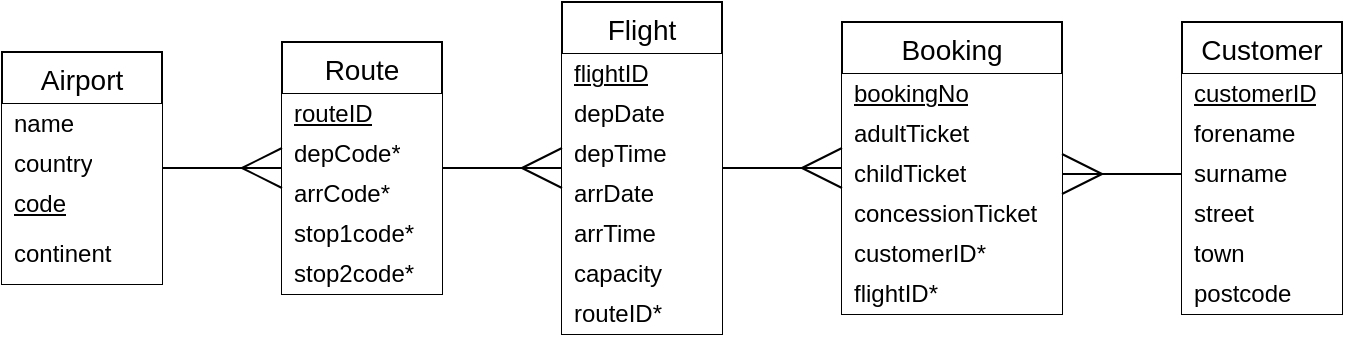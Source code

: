 <mxfile version="23.0.2" type="device">
  <diagram name="Page-1" id="Q7zGEM8cMa9GbJ4rTJJM">
    <mxGraphModel dx="989" dy="582" grid="1" gridSize="10" guides="1" tooltips="1" connect="1" arrows="1" fold="1" page="1" pageScale="1" pageWidth="827" pageHeight="1169" math="0" shadow="0">
      <root>
        <mxCell id="0" />
        <mxCell id="1" parent="0" />
        <mxCell id="0O1o3yFjJHdJxX9IdDzH-36" style="rounded=0;orthogonalLoop=1;jettySize=auto;html=1;exitX=1;exitY=0.5;exitDx=0;exitDy=0;entryX=0;entryY=0.5;entryDx=0;entryDy=0;endArrow=none;endFill=0;verticalAlign=middle;" parent="1" source="0O1o3yFjJHdJxX9IdDzH-1" target="0O1o3yFjJHdJxX9IdDzH-6" edge="1">
          <mxGeometry relative="1" as="geometry" />
        </mxCell>
        <mxCell id="0O1o3yFjJHdJxX9IdDzH-1" value="Airport" style="swimlane;fontStyle=0;childLayout=stackLayout;horizontal=1;startSize=26;horizontalStack=0;resizeParent=1;resizeParentMax=0;resizeLast=0;collapsible=1;marginBottom=0;align=center;fontSize=14;verticalAlign=middle;" parent="1" vertex="1">
          <mxGeometry x="60" y="415" width="80" height="116" as="geometry" />
        </mxCell>
        <mxCell id="0O1o3yFjJHdJxX9IdDzH-2" value="name" style="text;strokeColor=none;fillColor=default;spacingLeft=4;spacingRight=4;overflow=hidden;rotatable=0;points=[[0,0.5],[1,0.5]];portConstraint=eastwest;fontSize=12;whiteSpace=wrap;html=1;verticalAlign=middle;" parent="0O1o3yFjJHdJxX9IdDzH-1" vertex="1">
          <mxGeometry y="26" width="80" height="20" as="geometry" />
        </mxCell>
        <mxCell id="0O1o3yFjJHdJxX9IdDzH-3" value="country" style="text;strokeColor=none;fillColor=default;spacingLeft=4;spacingRight=4;overflow=hidden;rotatable=0;points=[[0,0.5],[1,0.5]];portConstraint=eastwest;fontSize=12;whiteSpace=wrap;html=1;verticalAlign=middle;" parent="0O1o3yFjJHdJxX9IdDzH-1" vertex="1">
          <mxGeometry y="46" width="80" height="20" as="geometry" />
        </mxCell>
        <mxCell id="0O1o3yFjJHdJxX9IdDzH-4" value="&lt;u&gt;code&lt;/u&gt;" style="text;strokeColor=none;fillColor=default;spacingLeft=4;spacingRight=4;overflow=hidden;rotatable=0;points=[[0,0.5],[1,0.5]];portConstraint=eastwest;fontSize=12;whiteSpace=wrap;html=1;verticalAlign=middle;" parent="0O1o3yFjJHdJxX9IdDzH-1" vertex="1">
          <mxGeometry y="66" width="80" height="20" as="geometry" />
        </mxCell>
        <mxCell id="0O1o3yFjJHdJxX9IdDzH-5" value="continent" style="text;strokeColor=none;fillColor=default;spacingLeft=4;spacingRight=4;overflow=hidden;rotatable=0;points=[[0,0.5],[1,0.5]];portConstraint=eastwest;fontSize=12;whiteSpace=wrap;html=1;verticalAlign=middle;" parent="0O1o3yFjJHdJxX9IdDzH-1" vertex="1">
          <mxGeometry y="86" width="80" height="30" as="geometry" />
        </mxCell>
        <mxCell id="0O1o3yFjJHdJxX9IdDzH-37" style="edgeStyle=none;shape=connector;rounded=0;orthogonalLoop=1;jettySize=auto;html=1;exitX=1;exitY=0.5;exitDx=0;exitDy=0;entryX=0;entryY=0.5;entryDx=0;entryDy=0;labelBackgroundColor=default;strokeColor=default;align=center;verticalAlign=middle;fontFamily=Helvetica;fontSize=11;fontColor=default;endArrow=none;endFill=0;" parent="1" source="0O1o3yFjJHdJxX9IdDzH-6" target="0O1o3yFjJHdJxX9IdDzH-24" edge="1">
          <mxGeometry relative="1" as="geometry" />
        </mxCell>
        <mxCell id="0O1o3yFjJHdJxX9IdDzH-6" value="Route" style="swimlane;fontStyle=0;childLayout=stackLayout;horizontal=1;startSize=26;horizontalStack=0;resizeParent=1;resizeParentMax=0;resizeLast=0;collapsible=1;marginBottom=0;align=center;fontSize=14;verticalAlign=middle;" parent="1" vertex="1">
          <mxGeometry x="200" y="410" width="80" height="126" as="geometry" />
        </mxCell>
        <mxCell id="0O1o3yFjJHdJxX9IdDzH-7" value="&lt;u&gt;routeID&lt;/u&gt;" style="text;strokeColor=none;fillColor=default;spacingLeft=4;spacingRight=4;overflow=hidden;rotatable=0;points=[[0,0.5],[1,0.5]];portConstraint=eastwest;fontSize=12;whiteSpace=wrap;html=1;verticalAlign=middle;" parent="0O1o3yFjJHdJxX9IdDzH-6" vertex="1">
          <mxGeometry y="26" width="80" height="20" as="geometry" />
        </mxCell>
        <mxCell id="0O1o3yFjJHdJxX9IdDzH-8" value="depCode*" style="text;spacingLeft=4;spacingRight=4;overflow=hidden;rotatable=0;points=[[0,0.5],[1,0.5]];portConstraint=eastwest;fontSize=12;whiteSpace=wrap;html=1;fillColor=default;verticalAlign=middle;" parent="0O1o3yFjJHdJxX9IdDzH-6" vertex="1">
          <mxGeometry y="46" width="80" height="20" as="geometry" />
        </mxCell>
        <mxCell id="0O1o3yFjJHdJxX9IdDzH-9" value="arrCode*" style="text;spacingLeft=4;spacingRight=4;overflow=hidden;rotatable=0;points=[[0,0.5],[1,0.5]];portConstraint=eastwest;fontSize=12;whiteSpace=wrap;html=1;fillColor=default;verticalAlign=middle;" parent="0O1o3yFjJHdJxX9IdDzH-6" vertex="1">
          <mxGeometry y="66" width="80" height="20" as="geometry" />
        </mxCell>
        <mxCell id="0O1o3yFjJHdJxX9IdDzH-10" value="stop1code*" style="text;strokeColor=none;fillColor=default;spacingLeft=4;spacingRight=4;overflow=hidden;rotatable=0;points=[[0,0.5],[1,0.5]];portConstraint=eastwest;fontSize=12;whiteSpace=wrap;html=1;verticalAlign=middle;" parent="0O1o3yFjJHdJxX9IdDzH-6" vertex="1">
          <mxGeometry y="86" width="80" height="20" as="geometry" />
        </mxCell>
        <mxCell id="0O1o3yFjJHdJxX9IdDzH-11" value="stop2code*" style="text;strokeColor=none;fillColor=default;spacingLeft=4;spacingRight=4;overflow=hidden;rotatable=0;points=[[0,0.5],[1,0.5]];portConstraint=eastwest;fontSize=12;whiteSpace=wrap;html=1;verticalAlign=middle;" parent="0O1o3yFjJHdJxX9IdDzH-6" vertex="1">
          <mxGeometry y="106" width="80" height="20" as="geometry" />
        </mxCell>
        <mxCell id="0O1o3yFjJHdJxX9IdDzH-12" value="Customer" style="swimlane;fontStyle=0;childLayout=stackLayout;horizontal=1;startSize=26;horizontalStack=0;resizeParent=1;resizeParentMax=0;resizeLast=0;collapsible=1;marginBottom=0;align=center;fontSize=14;verticalAlign=middle;" parent="1" vertex="1">
          <mxGeometry x="650" y="400" width="80" height="146" as="geometry" />
        </mxCell>
        <mxCell id="0O1o3yFjJHdJxX9IdDzH-13" value="&lt;u&gt;customerID&lt;/u&gt;" style="text;strokeColor=none;fillColor=default;spacingLeft=4;spacingRight=4;overflow=hidden;rotatable=0;points=[[0,0.5],[1,0.5]];portConstraint=eastwest;fontSize=12;whiteSpace=wrap;html=1;verticalAlign=middle;" parent="0O1o3yFjJHdJxX9IdDzH-12" vertex="1">
          <mxGeometry y="26" width="80" height="20" as="geometry" />
        </mxCell>
        <mxCell id="0O1o3yFjJHdJxX9IdDzH-14" value="forename" style="text;spacingLeft=4;spacingRight=4;overflow=hidden;rotatable=0;points=[[0,0.5],[1,0.5]];portConstraint=eastwest;fontSize=12;whiteSpace=wrap;html=1;fillColor=default;verticalAlign=middle;" parent="0O1o3yFjJHdJxX9IdDzH-12" vertex="1">
          <mxGeometry y="46" width="80" height="20" as="geometry" />
        </mxCell>
        <mxCell id="0O1o3yFjJHdJxX9IdDzH-15" value="surname" style="text;spacingLeft=4;spacingRight=4;overflow=hidden;rotatable=0;points=[[0,0.5],[1,0.5]];portConstraint=eastwest;fontSize=12;whiteSpace=wrap;html=1;fillColor=default;verticalAlign=middle;" parent="0O1o3yFjJHdJxX9IdDzH-12" vertex="1">
          <mxGeometry y="66" width="80" height="20" as="geometry" />
        </mxCell>
        <mxCell id="0O1o3yFjJHdJxX9IdDzH-16" value="street" style="text;strokeColor=none;fillColor=default;spacingLeft=4;spacingRight=4;overflow=hidden;rotatable=0;points=[[0,0.5],[1,0.5]];portConstraint=eastwest;fontSize=12;whiteSpace=wrap;html=1;verticalAlign=middle;" parent="0O1o3yFjJHdJxX9IdDzH-12" vertex="1">
          <mxGeometry y="86" width="80" height="20" as="geometry" />
        </mxCell>
        <mxCell id="0O1o3yFjJHdJxX9IdDzH-17" value="town" style="text;strokeColor=none;fillColor=default;spacingLeft=4;spacingRight=4;overflow=hidden;rotatable=0;points=[[0,0.5],[1,0.5]];portConstraint=eastwest;fontSize=12;whiteSpace=wrap;html=1;verticalAlign=middle;" parent="0O1o3yFjJHdJxX9IdDzH-12" vertex="1">
          <mxGeometry y="106" width="80" height="20" as="geometry" />
        </mxCell>
        <mxCell id="0O1o3yFjJHdJxX9IdDzH-34" value="postcode" style="text;strokeColor=none;fillColor=default;spacingLeft=4;spacingRight=4;overflow=hidden;rotatable=0;points=[[0,0.5],[1,0.5]];portConstraint=eastwest;fontSize=12;whiteSpace=wrap;html=1;verticalAlign=middle;" parent="0O1o3yFjJHdJxX9IdDzH-12" vertex="1">
          <mxGeometry y="126" width="80" height="20" as="geometry" />
        </mxCell>
        <mxCell id="0O1o3yFjJHdJxX9IdDzH-18" value="Booking" style="swimlane;fontStyle=0;childLayout=stackLayout;horizontal=1;startSize=26;horizontalStack=0;resizeParent=1;resizeParentMax=0;resizeLast=0;collapsible=1;marginBottom=0;align=center;fontSize=14;verticalAlign=middle;" parent="1" vertex="1">
          <mxGeometry x="480" y="400" width="110" height="146" as="geometry" />
        </mxCell>
        <mxCell id="0O1o3yFjJHdJxX9IdDzH-19" value="&lt;u&gt;bookingNo&lt;/u&gt;" style="text;strokeColor=none;fillColor=default;spacingLeft=4;spacingRight=4;overflow=hidden;rotatable=0;points=[[0,0.5],[1,0.5]];portConstraint=eastwest;fontSize=12;whiteSpace=wrap;html=1;verticalAlign=middle;" parent="0O1o3yFjJHdJxX9IdDzH-18" vertex="1">
          <mxGeometry y="26" width="110" height="20" as="geometry" />
        </mxCell>
        <mxCell id="0O1o3yFjJHdJxX9IdDzH-20" value="adultTicket" style="text;spacingLeft=4;spacingRight=4;overflow=hidden;rotatable=0;points=[[0,0.5],[1,0.5]];portConstraint=eastwest;fontSize=12;whiteSpace=wrap;html=1;fillColor=default;verticalAlign=middle;" parent="0O1o3yFjJHdJxX9IdDzH-18" vertex="1">
          <mxGeometry y="46" width="110" height="20" as="geometry" />
        </mxCell>
        <mxCell id="0O1o3yFjJHdJxX9IdDzH-21" value="childTicket" style="text;spacingLeft=4;spacingRight=4;overflow=hidden;rotatable=0;points=[[0,0.5],[1,0.5]];portConstraint=eastwest;fontSize=12;whiteSpace=wrap;html=1;fillColor=default;verticalAlign=middle;" parent="0O1o3yFjJHdJxX9IdDzH-18" vertex="1">
          <mxGeometry y="66" width="110" height="20" as="geometry" />
        </mxCell>
        <mxCell id="0O1o3yFjJHdJxX9IdDzH-22" value="concessionTicket" style="text;strokeColor=none;fillColor=default;spacingLeft=4;spacingRight=4;overflow=hidden;rotatable=0;points=[[0,0.5],[1,0.5]];portConstraint=eastwest;fontSize=12;whiteSpace=wrap;html=1;verticalAlign=middle;" parent="0O1o3yFjJHdJxX9IdDzH-18" vertex="1">
          <mxGeometry y="86" width="110" height="20" as="geometry" />
        </mxCell>
        <mxCell id="0O1o3yFjJHdJxX9IdDzH-32" value="customerID*" style="text;strokeColor=none;fillColor=default;spacingLeft=4;spacingRight=4;overflow=hidden;rotatable=0;points=[[0,0.5],[1,0.5]];portConstraint=eastwest;fontSize=12;whiteSpace=wrap;html=1;verticalAlign=middle;" parent="0O1o3yFjJHdJxX9IdDzH-18" vertex="1">
          <mxGeometry y="106" width="110" height="20" as="geometry" />
        </mxCell>
        <mxCell id="0O1o3yFjJHdJxX9IdDzH-23" value="flightID*" style="text;strokeColor=none;fillColor=default;spacingLeft=4;spacingRight=4;overflow=hidden;rotatable=0;points=[[0,0.5],[1,0.5]];portConstraint=eastwest;fontSize=12;whiteSpace=wrap;html=1;verticalAlign=middle;" parent="0O1o3yFjJHdJxX9IdDzH-18" vertex="1">
          <mxGeometry y="126" width="110" height="20" as="geometry" />
        </mxCell>
        <mxCell id="0O1o3yFjJHdJxX9IdDzH-38" style="edgeStyle=none;shape=connector;rounded=0;orthogonalLoop=1;jettySize=auto;html=1;exitX=1;exitY=0.5;exitDx=0;exitDy=0;entryX=0;entryY=0.5;entryDx=0;entryDy=0;labelBackgroundColor=default;strokeColor=default;align=center;verticalAlign=middle;fontFamily=Helvetica;fontSize=11;fontColor=default;endArrow=none;endFill=0;" parent="1" source="0O1o3yFjJHdJxX9IdDzH-24" target="0O1o3yFjJHdJxX9IdDzH-18" edge="1">
          <mxGeometry relative="1" as="geometry" />
        </mxCell>
        <mxCell id="0O1o3yFjJHdJxX9IdDzH-24" value="Flight" style="swimlane;fontStyle=0;childLayout=stackLayout;horizontal=1;startSize=26;horizontalStack=0;resizeParent=1;resizeParentMax=0;resizeLast=0;collapsible=1;marginBottom=0;align=center;fontSize=14;verticalAlign=middle;" parent="1" vertex="1">
          <mxGeometry x="340" y="390" width="80" height="166" as="geometry" />
        </mxCell>
        <mxCell id="0O1o3yFjJHdJxX9IdDzH-25" value="&lt;u&gt;flightID&lt;/u&gt;" style="text;strokeColor=none;fillColor=default;spacingLeft=4;spacingRight=4;overflow=hidden;rotatable=0;points=[[0,0.5],[1,0.5]];portConstraint=eastwest;fontSize=12;whiteSpace=wrap;html=1;verticalAlign=middle;" parent="0O1o3yFjJHdJxX9IdDzH-24" vertex="1">
          <mxGeometry y="26" width="80" height="20" as="geometry" />
        </mxCell>
        <mxCell id="0O1o3yFjJHdJxX9IdDzH-26" value="depDate" style="text;spacingLeft=4;spacingRight=4;overflow=hidden;rotatable=0;points=[[0,0.5],[1,0.5]];portConstraint=eastwest;fontSize=12;whiteSpace=wrap;html=1;fillColor=default;verticalAlign=middle;" parent="0O1o3yFjJHdJxX9IdDzH-24" vertex="1">
          <mxGeometry y="46" width="80" height="20" as="geometry" />
        </mxCell>
        <mxCell id="0O1o3yFjJHdJxX9IdDzH-27" value="depTime" style="text;spacingLeft=4;spacingRight=4;overflow=hidden;rotatable=0;points=[[0,0.5],[1,0.5]];portConstraint=eastwest;fontSize=12;whiteSpace=wrap;html=1;fillColor=default;verticalAlign=middle;" parent="0O1o3yFjJHdJxX9IdDzH-24" vertex="1">
          <mxGeometry y="66" width="80" height="20" as="geometry" />
        </mxCell>
        <mxCell id="0O1o3yFjJHdJxX9IdDzH-30" value="arrDate" style="text;strokeColor=none;fillColor=default;spacingLeft=4;spacingRight=4;overflow=hidden;rotatable=0;points=[[0,0.5],[1,0.5]];portConstraint=eastwest;fontSize=12;whiteSpace=wrap;html=1;verticalAlign=middle;" parent="0O1o3yFjJHdJxX9IdDzH-24" vertex="1">
          <mxGeometry y="86" width="80" height="20" as="geometry" />
        </mxCell>
        <mxCell id="0O1o3yFjJHdJxX9IdDzH-28" value="arrTime" style="text;strokeColor=none;fillColor=default;spacingLeft=4;spacingRight=4;overflow=hidden;rotatable=0;points=[[0,0.5],[1,0.5]];portConstraint=eastwest;fontSize=12;whiteSpace=wrap;html=1;verticalAlign=middle;" parent="0O1o3yFjJHdJxX9IdDzH-24" vertex="1">
          <mxGeometry y="106" width="80" height="20" as="geometry" />
        </mxCell>
        <mxCell id="0O1o3yFjJHdJxX9IdDzH-31" value="capacity" style="text;strokeColor=none;fillColor=default;spacingLeft=4;spacingRight=4;overflow=hidden;rotatable=0;points=[[0,0.5],[1,0.5]];portConstraint=eastwest;fontSize=12;whiteSpace=wrap;html=1;verticalAlign=middle;" parent="0O1o3yFjJHdJxX9IdDzH-24" vertex="1">
          <mxGeometry y="126" width="80" height="20" as="geometry" />
        </mxCell>
        <mxCell id="0O1o3yFjJHdJxX9IdDzH-29" value="routeID*" style="text;strokeColor=none;fillColor=default;spacingLeft=4;spacingRight=4;overflow=hidden;rotatable=0;points=[[0,0.5],[1,0.5]];portConstraint=eastwest;fontSize=12;whiteSpace=wrap;html=1;verticalAlign=middle;" parent="0O1o3yFjJHdJxX9IdDzH-24" vertex="1">
          <mxGeometry y="146" width="80" height="20" as="geometry" />
        </mxCell>
        <mxCell id="0O1o3yFjJHdJxX9IdDzH-39" style="edgeStyle=none;shape=connector;rounded=0;orthogonalLoop=1;jettySize=auto;html=1;exitX=1;exitY=0.5;exitDx=0;exitDy=0;labelBackgroundColor=default;strokeColor=default;align=center;verticalAlign=middle;fontFamily=Helvetica;fontSize=11;fontColor=default;endArrow=none;endFill=0;" parent="1" source="0O1o3yFjJHdJxX9IdDzH-21" edge="1">
          <mxGeometry relative="1" as="geometry">
            <mxPoint x="650" y="476" as="targetPoint" />
          </mxGeometry>
        </mxCell>
        <mxCell id="0O1o3yFjJHdJxX9IdDzH-40" value="" style="endArrow=none;html=1;rounded=0;labelBackgroundColor=default;strokeColor=default;align=center;verticalAlign=middle;fontFamily=Helvetica;fontSize=11;fontColor=default;shape=connector;" parent="1" edge="1">
          <mxGeometry width="50" height="50" relative="1" as="geometry">
            <mxPoint x="180" y="473" as="sourcePoint" />
            <mxPoint x="200" y="463" as="targetPoint" />
          </mxGeometry>
        </mxCell>
        <mxCell id="0O1o3yFjJHdJxX9IdDzH-41" value="" style="endArrow=none;html=1;rounded=0;labelBackgroundColor=default;strokeColor=default;align=center;verticalAlign=middle;fontFamily=Helvetica;fontSize=11;fontColor=default;shape=connector;" parent="1" edge="1">
          <mxGeometry width="50" height="50" relative="1" as="geometry">
            <mxPoint x="180" y="473" as="sourcePoint" />
            <mxPoint x="200" y="483" as="targetPoint" />
          </mxGeometry>
        </mxCell>
        <mxCell id="0O1o3yFjJHdJxX9IdDzH-42" value="" style="endArrow=none;html=1;rounded=0;labelBackgroundColor=default;strokeColor=default;align=center;verticalAlign=middle;fontFamily=Helvetica;fontSize=11;fontColor=default;shape=connector;" parent="1" edge="1">
          <mxGeometry width="50" height="50" relative="1" as="geometry">
            <mxPoint x="320" y="473" as="sourcePoint" />
            <mxPoint x="340" y="463" as="targetPoint" />
          </mxGeometry>
        </mxCell>
        <mxCell id="0O1o3yFjJHdJxX9IdDzH-43" value="" style="endArrow=none;html=1;rounded=0;labelBackgroundColor=default;strokeColor=default;align=center;verticalAlign=middle;fontFamily=Helvetica;fontSize=11;fontColor=default;shape=connector;" parent="1" edge="1">
          <mxGeometry width="50" height="50" relative="1" as="geometry">
            <mxPoint x="320" y="473" as="sourcePoint" />
            <mxPoint x="340" y="483" as="targetPoint" />
          </mxGeometry>
        </mxCell>
        <mxCell id="0O1o3yFjJHdJxX9IdDzH-44" value="" style="endArrow=none;html=1;rounded=0;labelBackgroundColor=default;strokeColor=default;align=center;verticalAlign=middle;fontFamily=Helvetica;fontSize=11;fontColor=default;shape=connector;" parent="1" edge="1">
          <mxGeometry width="50" height="50" relative="1" as="geometry">
            <mxPoint x="460" y="473" as="sourcePoint" />
            <mxPoint x="480" y="463" as="targetPoint" />
          </mxGeometry>
        </mxCell>
        <mxCell id="0O1o3yFjJHdJxX9IdDzH-45" value="" style="endArrow=none;html=1;rounded=0;labelBackgroundColor=default;strokeColor=default;align=center;verticalAlign=middle;fontFamily=Helvetica;fontSize=11;fontColor=default;shape=connector;" parent="1" edge="1">
          <mxGeometry width="50" height="50" relative="1" as="geometry">
            <mxPoint x="460" y="473" as="sourcePoint" />
            <mxPoint x="480" y="483" as="targetPoint" />
          </mxGeometry>
        </mxCell>
        <mxCell id="0O1o3yFjJHdJxX9IdDzH-46" value="" style="endArrow=none;html=1;rounded=0;labelBackgroundColor=default;strokeColor=default;align=center;verticalAlign=middle;fontFamily=Helvetica;fontSize=11;fontColor=default;shape=connector;" parent="1" edge="1">
          <mxGeometry width="50" height="50" relative="1" as="geometry">
            <mxPoint x="590" y="466" as="sourcePoint" />
            <mxPoint x="610" y="476" as="targetPoint" />
          </mxGeometry>
        </mxCell>
        <mxCell id="0O1o3yFjJHdJxX9IdDzH-47" value="" style="endArrow=none;html=1;rounded=0;labelBackgroundColor=default;strokeColor=default;align=center;verticalAlign=middle;fontFamily=Helvetica;fontSize=11;fontColor=default;shape=connector;" parent="1" edge="1">
          <mxGeometry width="50" height="50" relative="1" as="geometry">
            <mxPoint x="590" y="486" as="sourcePoint" />
            <mxPoint x="610" y="476" as="targetPoint" />
          </mxGeometry>
        </mxCell>
      </root>
    </mxGraphModel>
  </diagram>
</mxfile>

